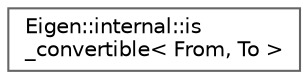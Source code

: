digraph "类继承关系图"
{
 // LATEX_PDF_SIZE
  bgcolor="transparent";
  edge [fontname=Helvetica,fontsize=10,labelfontname=Helvetica,labelfontsize=10];
  node [fontname=Helvetica,fontsize=10,shape=box,height=0.2,width=0.4];
  rankdir="LR";
  Node0 [id="Node000000",label="Eigen::internal::is\l_convertible\< From, To \>",height=0.2,width=0.4,color="grey40", fillcolor="white", style="filled",URL="$struct_eigen_1_1internal_1_1is__convertible.html",tooltip=" "];
}
